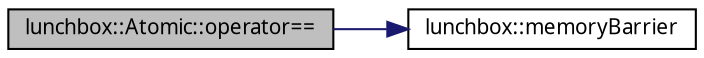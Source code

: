 digraph "lunchbox::Atomic::operator=="
{
  edge [fontname="Sans",fontsize="10",labelfontname="Sans",labelfontsize="10"];
  node [fontname="Sans",fontsize="10",shape=record];
  rankdir="LR";
  Node1 [label="lunchbox::Atomic::operator==",height=0.2,width=0.4,color="black", fillcolor="grey75", style="filled" fontcolor="black"];
  Node1 -> Node2 [color="midnightblue",fontsize="10",style="solid",fontname="Sans"];
  Node2 [label="lunchbox::memoryBarrier",height=0.2,width=0.4,color="black", fillcolor="white", style="filled",URL="$namespacelunchbox.html#aa8dcc0970325a4fd73b2d5decc7e06a8",tooltip="Perform a full memory barrier. "];
}
